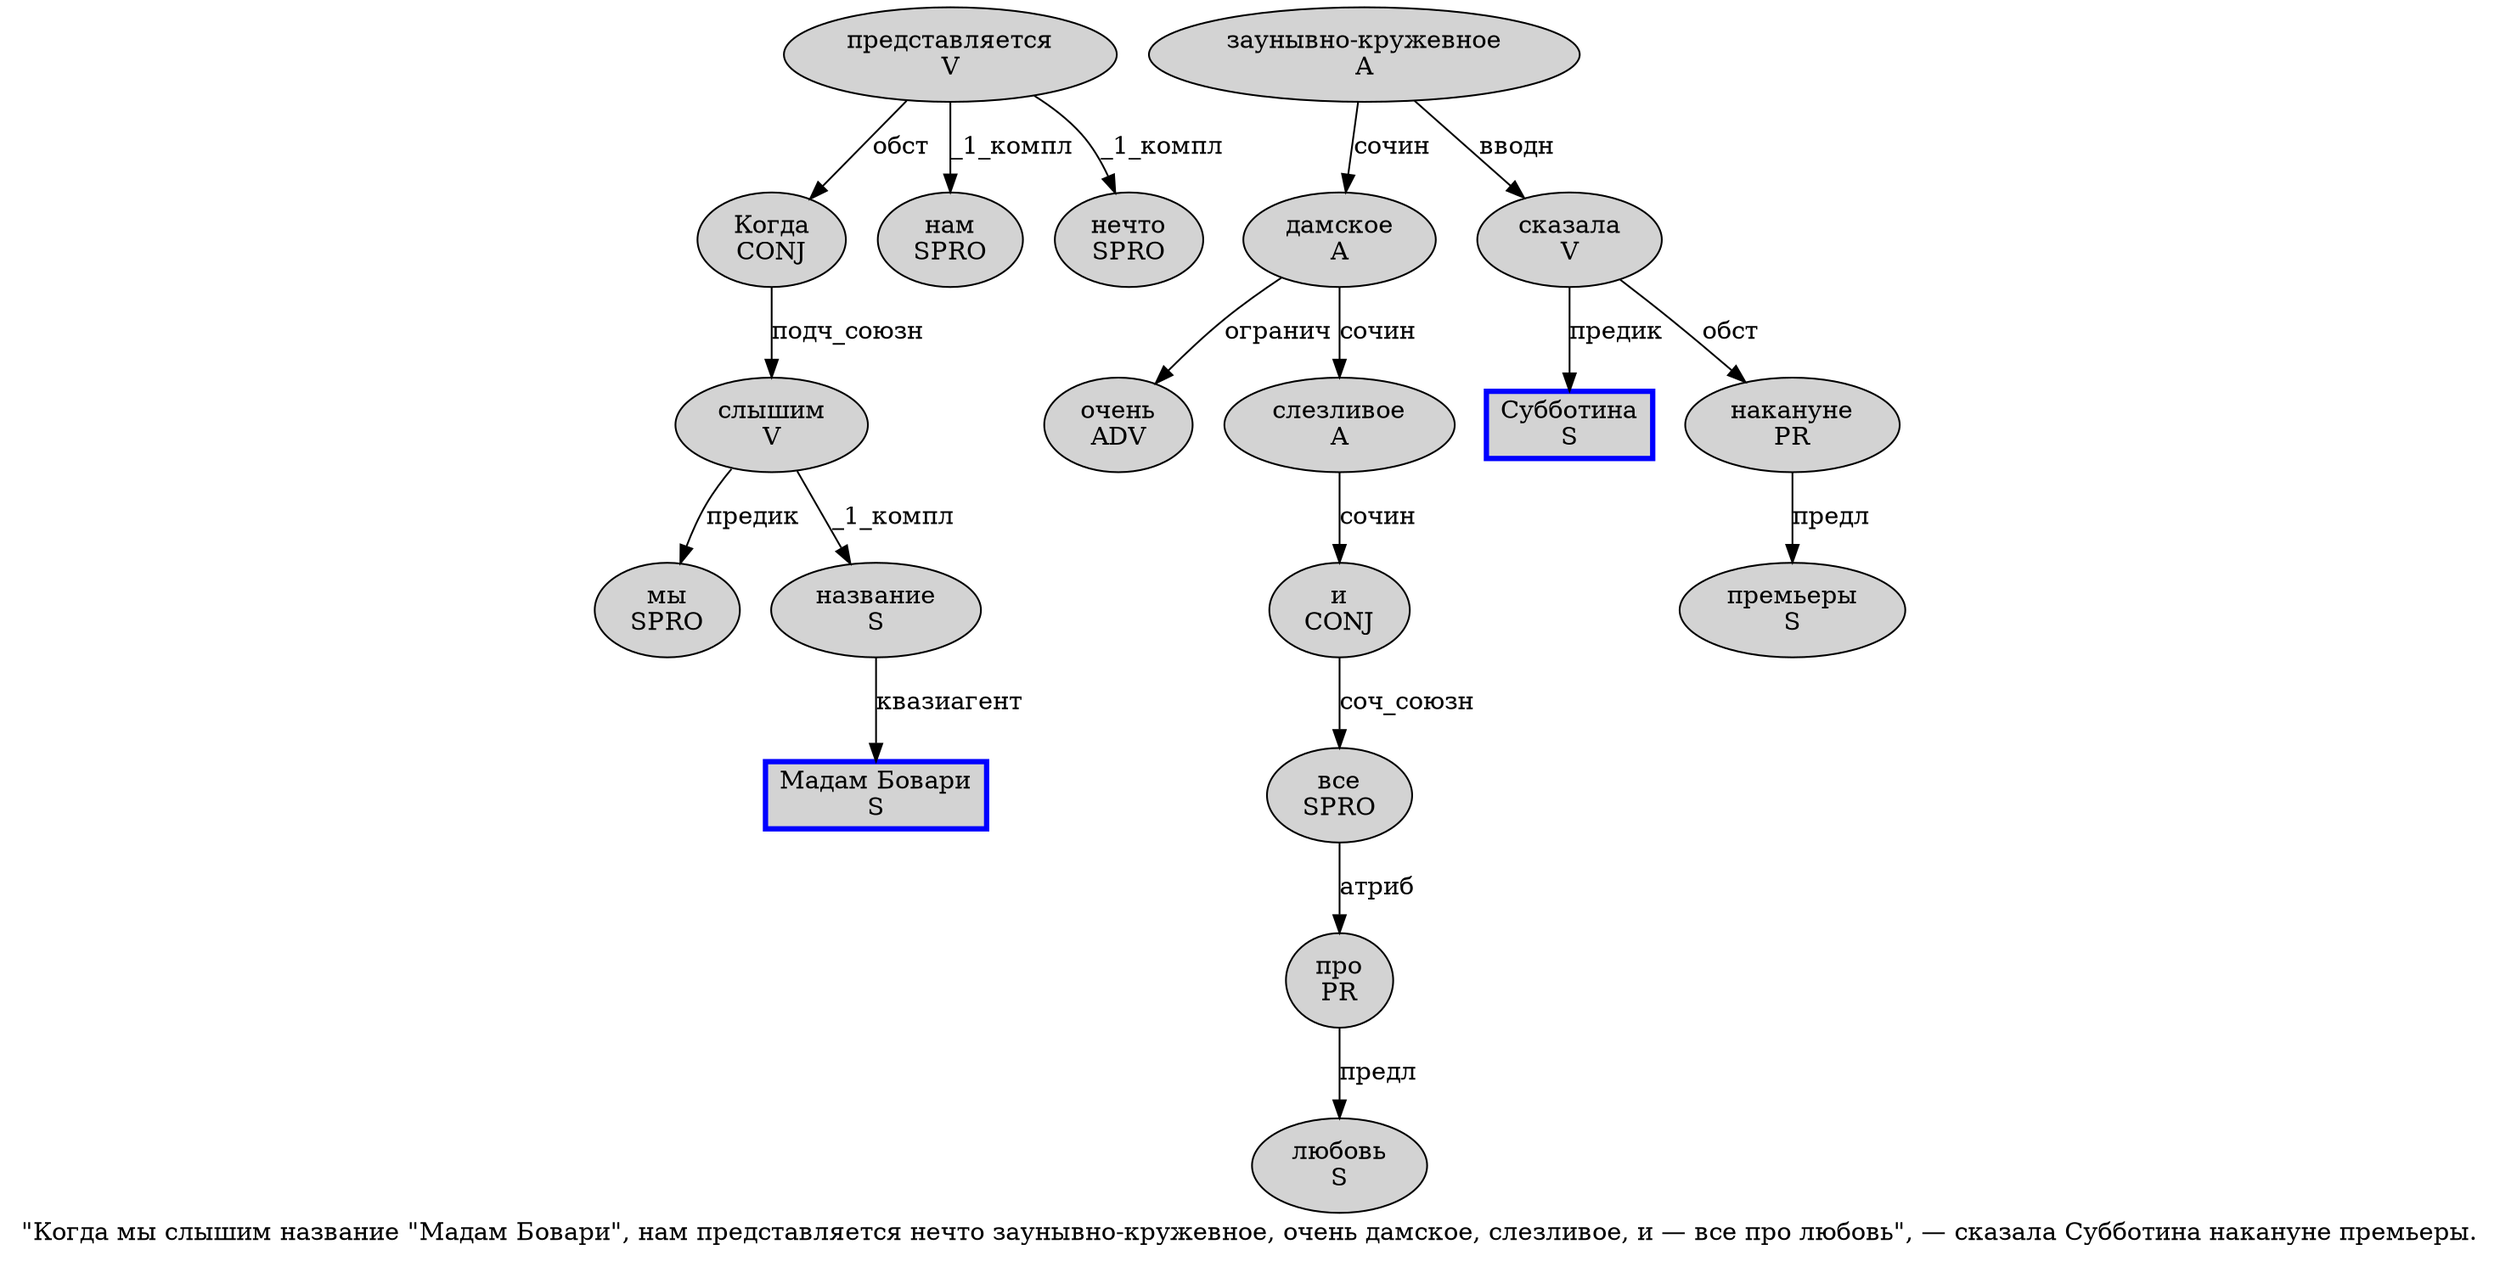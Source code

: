 digraph SENTENCE_173 {
	graph [label="\"Когда мы слышим название \"Мадам Бовари\", нам представляется нечто заунывно-кружевное, очень дамское, слезливое, и — все про любовь\", — сказала Субботина накануне премьеры."]
	node [style=filled]
		1 [label="Когда
CONJ" color="" fillcolor=lightgray penwidth=1 shape=ellipse]
		2 [label="мы
SPRO" color="" fillcolor=lightgray penwidth=1 shape=ellipse]
		3 [label="слышим
V" color="" fillcolor=lightgray penwidth=1 shape=ellipse]
		4 [label="название
S" color="" fillcolor=lightgray penwidth=1 shape=ellipse]
		6 [label="Мадам Бовари
S" color=blue fillcolor=lightgray penwidth=3 shape=box]
		9 [label="нам
SPRO" color="" fillcolor=lightgray penwidth=1 shape=ellipse]
		10 [label="представляется
V" color="" fillcolor=lightgray penwidth=1 shape=ellipse]
		11 [label="нечто
SPRO" color="" fillcolor=lightgray penwidth=1 shape=ellipse]
		12 [label="заунывно-кружевное
A" color="" fillcolor=lightgray penwidth=1 shape=ellipse]
		14 [label="очень
ADV" color="" fillcolor=lightgray penwidth=1 shape=ellipse]
		15 [label="дамское
A" color="" fillcolor=lightgray penwidth=1 shape=ellipse]
		17 [label="слезливое
A" color="" fillcolor=lightgray penwidth=1 shape=ellipse]
		19 [label="и
CONJ" color="" fillcolor=lightgray penwidth=1 shape=ellipse]
		21 [label="все
SPRO" color="" fillcolor=lightgray penwidth=1 shape=ellipse]
		22 [label="про
PR" color="" fillcolor=lightgray penwidth=1 shape=ellipse]
		23 [label="любовь
S" color="" fillcolor=lightgray penwidth=1 shape=ellipse]
		27 [label="сказала
V" color="" fillcolor=lightgray penwidth=1 shape=ellipse]
		28 [label="Субботина
S" color=blue fillcolor=lightgray penwidth=3 shape=box]
		29 [label="накануне
PR" color="" fillcolor=lightgray penwidth=1 shape=ellipse]
		30 [label="премьеры
S" color="" fillcolor=lightgray penwidth=1 shape=ellipse]
			19 -> 21 [label="соч_союзн"]
			27 -> 28 [label="предик"]
			27 -> 29 [label="обст"]
			15 -> 14 [label="огранич"]
			15 -> 17 [label="сочин"]
			3 -> 2 [label="предик"]
			3 -> 4 [label="_1_компл"]
			22 -> 23 [label="предл"]
			17 -> 19 [label="сочин"]
			10 -> 1 [label="обст"]
			10 -> 9 [label="_1_компл"]
			10 -> 11 [label="_1_компл"]
			4 -> 6 [label="квазиагент"]
			12 -> 15 [label="сочин"]
			12 -> 27 [label="вводн"]
			1 -> 3 [label="подч_союзн"]
			29 -> 30 [label="предл"]
			21 -> 22 [label="атриб"]
}